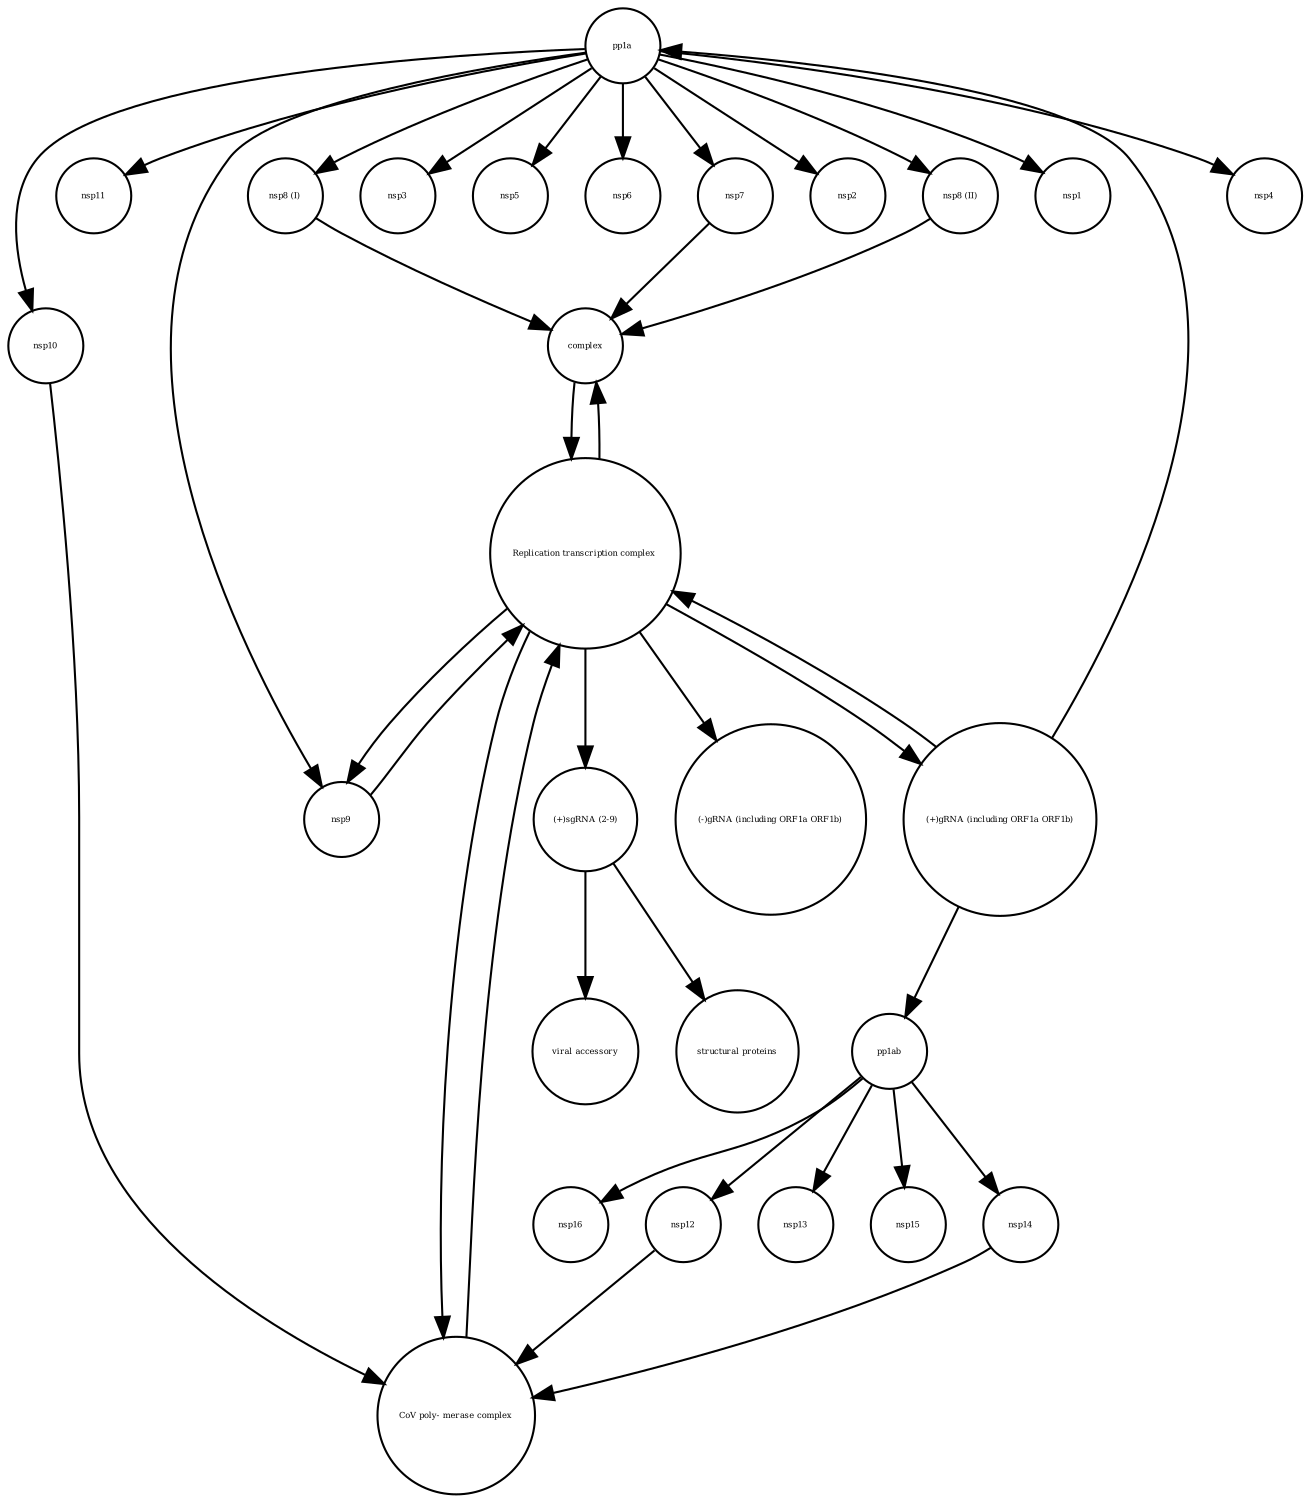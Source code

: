 strict digraph  {
nsp11 [annotation="", bipartite=0, cls=macromolecule, fontsize=4, label=nsp11, shape=circle];
"nsp8 (I)" [annotation="", bipartite=0, cls=macromolecule, fontsize=4, label="nsp8 (I)", shape=circle];
nsp13 [annotation="", bipartite=0, cls=macromolecule, fontsize=4, label=nsp13, shape=circle];
nsp10 [annotation="", bipartite=0, cls=macromolecule, fontsize=4, label=nsp10, shape=circle];
"(+)sgRNA (2-9)" [annotation="", bipartite=0, cls="nucleic acid feature", fontsize=4, label="(+)sgRNA (2-9)", shape=circle];
nsp3 [annotation="", bipartite=0, cls=macromolecule, fontsize=4, label=nsp3, shape=circle];
"(-)gRNA (including ORF1a ORF1b)" [annotation="", bipartite=0, cls="nucleic acid feature", fontsize=4, label="(-)gRNA (including ORF1a ORF1b)", shape=circle];
"Replication transcription complex " [annotation="", bipartite=0, cls=complex, fontsize=4, label="Replication transcription complex ", shape=circle];
nsp5 [annotation="", bipartite=0, cls=macromolecule, fontsize=4, label=nsp5, shape=circle];
nsp6 [annotation="", bipartite=0, cls=macromolecule, fontsize=4, label=nsp6, shape=circle];
"(+)gRNA (including ORF1a ORF1b)" [annotation="", bipartite=0, cls="nucleic acid feature", fontsize=4, label="(+)gRNA (including ORF1a ORF1b)", shape=circle];
nsp15 [annotation="", bipartite=0, cls=macromolecule, fontsize=4, label=nsp15, shape=circle];
nsp9 [annotation="", bipartite=0, cls=macromolecule, fontsize=4, label=nsp9, shape=circle];
pp1a [annotation="", bipartite=0, cls=macromolecule, fontsize=4, label=pp1a, shape=circle];
nsp2 [annotation="", bipartite=0, cls=macromolecule, fontsize=4, label=nsp2, shape=circle];
nsp7 [annotation="", bipartite=0, cls=macromolecule, fontsize=4, label=nsp7, shape=circle];
"structural proteins" [annotation="", bipartite=0, cls=macromolecule, fontsize=4, label="structural proteins", shape=circle];
complex [annotation="", bipartite=0, cls=complex, fontsize=4, label=complex, shape=circle];
nsp1 [annotation="", bipartite=0, cls=macromolecule, fontsize=4, label=nsp1, shape=circle];
pp1ab [annotation="", bipartite=0, cls=macromolecule, fontsize=4, label=pp1ab, shape=circle];
"CoV poly- merase complex" [annotation="", bipartite=0, cls=complex, fontsize=4, label="CoV poly- merase complex", shape=circle];
nsp12 [annotation="", bipartite=0, cls=macromolecule, fontsize=4, label=nsp12, shape=circle];
nsp16 [annotation="", bipartite=0, cls=macromolecule, fontsize=4, label=nsp16, shape=circle];
"viral accessory" [annotation="", bipartite=0, cls=macromolecule, fontsize=4, label="viral accessory", shape=circle];
nsp14 [annotation="", bipartite=0, cls=macromolecule, fontsize=4, label=nsp14, shape=circle];
"nsp8 (II)" [annotation="", bipartite=0, cls=macromolecule, fontsize=4, label="nsp8 (II)", shape=circle];
nsp4 [annotation="", bipartite=0, cls=macromolecule, fontsize=4, label=nsp4, shape=circle];
"nsp8 (I)" -> complex  [annotation="", interaction_type=production];
nsp10 -> "CoV poly- merase complex"  [annotation="", interaction_type=production];
"(+)sgRNA (2-9)" -> "structural proteins"  [annotation="", interaction_type="necessary stimulation"];
"(+)sgRNA (2-9)" -> "viral accessory"  [annotation="", interaction_type="necessary stimulation"];
"Replication transcription complex " -> "(-)gRNA (including ORF1a ORF1b)"  [annotation="", interaction_type=production];
"Replication transcription complex " -> "(+)gRNA (including ORF1a ORF1b)"  [annotation="", interaction_type=production];
"Replication transcription complex " -> complex  [annotation="", interaction_type=production];
"Replication transcription complex " -> nsp9  [annotation="", interaction_type=production];
"Replication transcription complex " -> "CoV poly- merase complex"  [annotation="", interaction_type=production];
"Replication transcription complex " -> "(+)sgRNA (2-9)"  [annotation="", interaction_type="necessary stimulation"];
"(+)gRNA (including ORF1a ORF1b)" -> pp1ab  [annotation="", interaction_type="necessary stimulation"];
"(+)gRNA (including ORF1a ORF1b)" -> pp1a  [annotation="", interaction_type="necessary stimulation"];
"(+)gRNA (including ORF1a ORF1b)" -> "Replication transcription complex "  [annotation="", interaction_type=production];
nsp9 -> "Replication transcription complex "  [annotation="", interaction_type=production];
pp1a -> nsp2  [annotation="", interaction_type=production];
pp1a -> nsp11  [annotation="", interaction_type=production];
pp1a -> nsp5  [annotation="", interaction_type=production];
pp1a -> "nsp8 (I)"  [annotation="", interaction_type=production];
pp1a -> nsp6  [annotation="", interaction_type=production];
pp1a -> nsp1  [annotation="", interaction_type=production];
pp1a -> nsp10  [annotation="", interaction_type=production];
pp1a -> "nsp8 (II)"  [annotation="", interaction_type=production];
pp1a -> nsp4  [annotation="", interaction_type=production];
pp1a -> nsp7  [annotation="", interaction_type=production];
pp1a -> nsp3  [annotation="", interaction_type=production];
pp1a -> nsp9  [annotation="", interaction_type=production];
nsp7 -> complex  [annotation="", interaction_type=production];
complex -> "Replication transcription complex "  [annotation="", interaction_type=production];
pp1ab -> nsp12  [annotation="", interaction_type=production];
pp1ab -> nsp16  [annotation="", interaction_type=production];
pp1ab -> nsp13  [annotation="", interaction_type=production];
pp1ab -> nsp15  [annotation="", interaction_type=production];
pp1ab -> nsp14  [annotation="", interaction_type=production];
"CoV poly- merase complex" -> "Replication transcription complex "  [annotation="", interaction_type=production];
nsp12 -> "CoV poly- merase complex"  [annotation="", interaction_type=production];
nsp14 -> "CoV poly- merase complex"  [annotation="", interaction_type=production];
"nsp8 (II)" -> complex  [annotation="", interaction_type=production];
}
